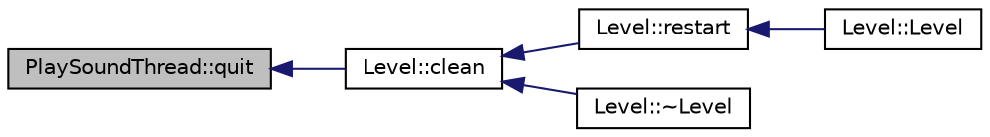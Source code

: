 digraph G
{
  edge [fontname="Helvetica",fontsize="10",labelfontname="Helvetica",labelfontsize="10"];
  node [fontname="Helvetica",fontsize="10",shape=record];
  rankdir="LR";
  Node1 [label="PlaySoundThread::quit",height=0.2,width=0.4,color="black", fillcolor="grey75", style="filled" fontcolor="black"];
  Node1 -> Node2 [dir="back",color="midnightblue",fontsize="10",style="solid",fontname="Helvetica"];
  Node2 [label="Level::clean",height=0.2,width=0.4,color="black", fillcolor="white", style="filled",URL="$d2/d9d/classLevel.html#ae0a26097977060d77093424cfd689ab7"];
  Node2 -> Node3 [dir="back",color="midnightblue",fontsize="10",style="solid",fontname="Helvetica"];
  Node3 [label="Level::restart",height=0.2,width=0.4,color="black", fillcolor="white", style="filled",URL="$d2/d9d/classLevel.html#ab18900b8195c469cc78c906216eb9eb0"];
  Node3 -> Node4 [dir="back",color="midnightblue",fontsize="10",style="solid",fontname="Helvetica"];
  Node4 [label="Level::Level",height=0.2,width=0.4,color="black", fillcolor="white", style="filled",URL="$d2/d9d/classLevel.html#aab4805fc7397cd5ab9d9852a1d403a0d"];
  Node2 -> Node5 [dir="back",color="midnightblue",fontsize="10",style="solid",fontname="Helvetica"];
  Node5 [label="Level::~Level",height=0.2,width=0.4,color="black", fillcolor="white", style="filled",URL="$d2/d9d/classLevel.html#a249eac1e8f19ff44134efa5e986feaca"];
}
